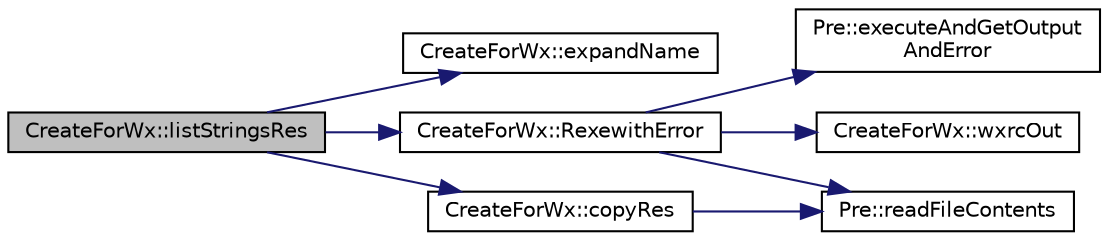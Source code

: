 digraph "CreateForWx::listStringsRes"
{
  edge [fontname="Helvetica",fontsize="10",labelfontname="Helvetica",labelfontsize="10"];
  node [fontname="Helvetica",fontsize="10",shape=record];
  rankdir="LR";
  Node66 [label="CreateForWx::listStringsRes",height=0.2,width=0.4,color="black", fillcolor="grey75", style="filled", fontcolor="black"];
  Node66 -> Node67 [color="midnightblue",fontsize="10",style="solid",fontname="Helvetica"];
  Node67 [label="CreateForWx::expandName",height=0.2,width=0.4,color="black", fillcolor="white", style="filled",URL="$class_create_for_wx.html#a0dace6eb9781307cf17f64ebf1e35acc",tooltip="For the &#39;*.xrc&#39; file return &#39;*_xrc.str???&#39;. "];
  Node66 -> Node68 [color="midnightblue",fontsize="10",style="solid",fontname="Helvetica"];
  Node68 [label="CreateForWx::RexewithError",height=0.2,width=0.4,color="black", fillcolor="white", style="filled",URL="$class_create_for_wx.html#a8a71a31edcb93eda65b284da8f08bcc1",tooltip="Execute &#39;wxrc&#39;. "];
  Node68 -> Node69 [color="midnightblue",fontsize="10",style="solid",fontname="Helvetica"];
  Node69 [label="Pre::executeAndGetOutput\lAndError",height=0.2,width=0.4,color="black", fillcolor="white", style="filled",URL="$class_pre.html#a8ecc4928641aebbd2da6e9221c32aded",tooltip="Launch a command line. "];
  Node68 -> Node70 [color="midnightblue",fontsize="10",style="solid",fontname="Helvetica"];
  Node70 [label="Pre::readFileContents",height=0.2,width=0.4,color="black", fillcolor="white", style="filled",URL="$class_pre.html#a88e3bef0ca2ea7f66d9aa18292b88ba6",tooltip="Read contents file. "];
  Node68 -> Node71 [color="midnightblue",fontsize="10",style="solid",fontname="Helvetica"];
  Node71 [label="CreateForWx::wxrcOut",height=0.2,width=0.4,color="black", fillcolor="white", style="filled",URL="$class_create_for_wx.html#a1befe7114da7b5ef5fa487dfa7d031ab",tooltip="Display formatting for resouces wxrc and wks. "];
  Node66 -> Node72 [color="midnightblue",fontsize="10",style="solid",fontname="Helvetica"];
  Node72 [label="CreateForWx::copyRes",height=0.2,width=0.4,color="black", fillcolor="white", style="filled",URL="$class_create_for_wx.html#aba3dc89c1da9d730e4a12dd292142d29",tooltip="For the &#39;*_xrc.strxxx&#39; file copy to &#39;*.xrc&#39;. "];
  Node72 -> Node70 [color="midnightblue",fontsize="10",style="solid",fontname="Helvetica"];
}
